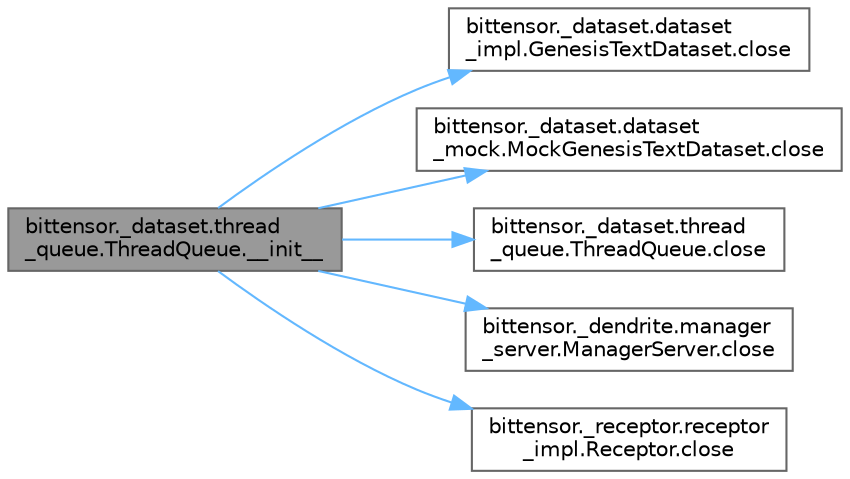 digraph "bittensor._dataset.thread_queue.ThreadQueue.__init__"
{
 // LATEX_PDF_SIZE
  bgcolor="transparent";
  edge [fontname=Helvetica,fontsize=10,labelfontname=Helvetica,labelfontsize=10];
  node [fontname=Helvetica,fontsize=10,shape=box,height=0.2,width=0.4];
  rankdir="LR";
  Node1 [label="bittensor._dataset.thread\l_queue.ThreadQueue.__init__",height=0.2,width=0.4,color="gray40", fillcolor="grey60", style="filled", fontcolor="black",tooltip=" "];
  Node1 -> Node2 [color="steelblue1",style="solid"];
  Node2 [label="bittensor._dataset.dataset\l_impl.GenesisTextDataset.close",height=0.2,width=0.4,color="grey40", fillcolor="white", style="filled",URL="$classbittensor_1_1__dataset_1_1dataset__impl_1_1_genesis_text_dataset.html#a732184249b00adfa4fa15151193e50d9",tooltip=" "];
  Node1 -> Node3 [color="steelblue1",style="solid"];
  Node3 [label="bittensor._dataset.dataset\l_mock.MockGenesisTextDataset.close",height=0.2,width=0.4,color="grey40", fillcolor="white", style="filled",URL="$classbittensor_1_1__dataset_1_1dataset__mock_1_1_mock_genesis_text_dataset.html#a157914b489048a1ff1cabc5bf3815748",tooltip=" "];
  Node1 -> Node4 [color="steelblue1",style="solid"];
  Node4 [label="bittensor._dataset.thread\l_queue.ThreadQueue.close",height=0.2,width=0.4,color="grey40", fillcolor="white", style="filled",URL="$classbittensor_1_1__dataset_1_1thread__queue_1_1_thread_queue.html#a716e14ea9630c59fc3069a6c13c49c92",tooltip=" "];
  Node1 -> Node5 [color="steelblue1",style="solid"];
  Node5 [label="bittensor._dendrite.manager\l_server.ManagerServer.close",height=0.2,width=0.4,color="grey40", fillcolor="white", style="filled",URL="$classbittensor_1_1__dendrite_1_1manager__server_1_1_manager_server.html#ad75ee5ba38bf07e63f1d8cab0e535804",tooltip=" "];
  Node1 -> Node6 [color="steelblue1",style="solid"];
  Node6 [label="bittensor._receptor.receptor\l_impl.Receptor.close",height=0.2,width=0.4,color="grey40", fillcolor="white", style="filled",URL="$classbittensor_1_1__receptor_1_1receptor__impl_1_1_receptor.html#a8f9f4a47c5226125cdf6d0f5719f818e",tooltip=" "];
}
